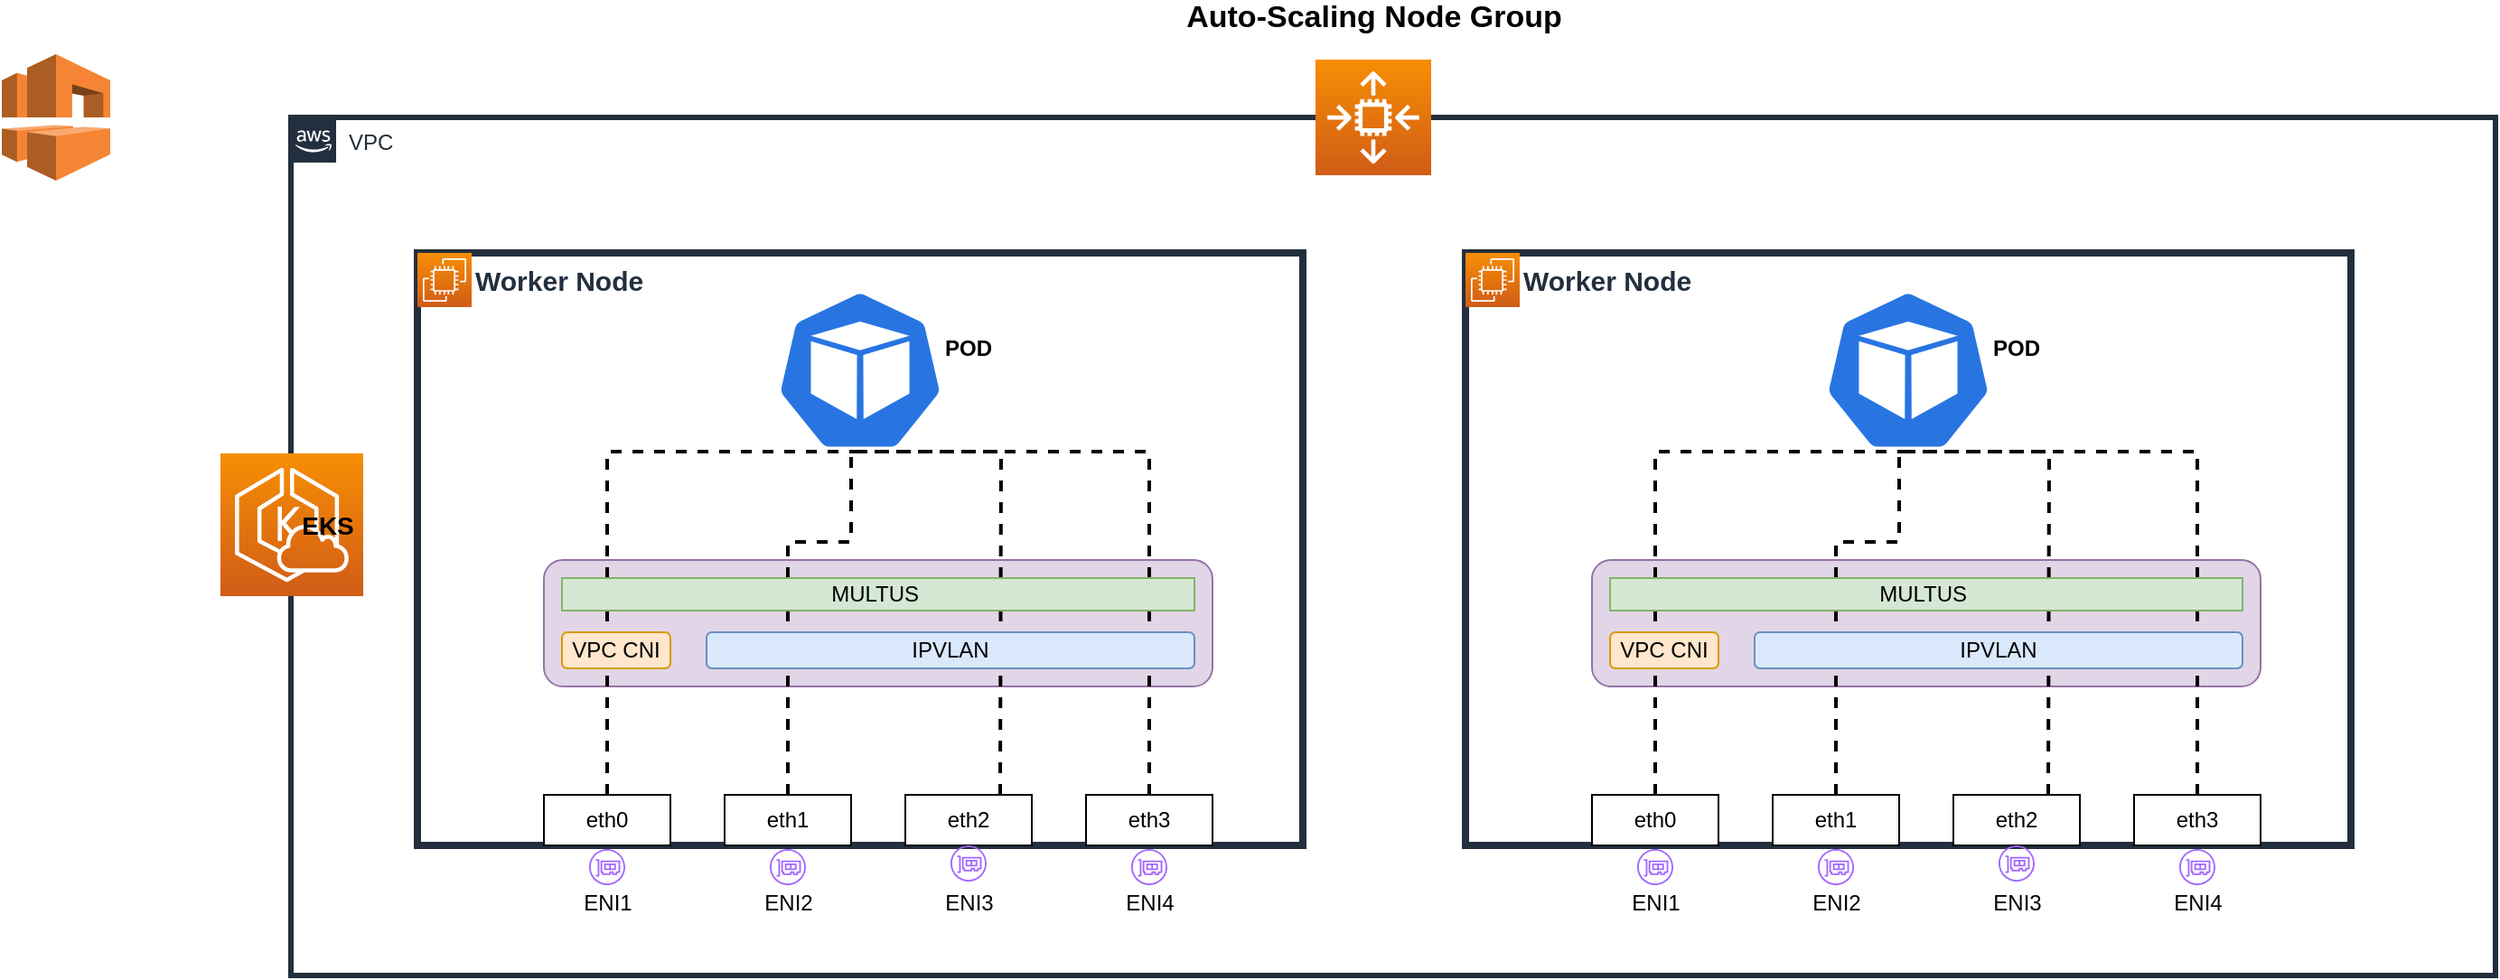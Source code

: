 <mxfile version="15.5.9" type="github">
  <diagram id="Ht1M8jgEwFfnCIfOTk4-" name="Page-1">
    <mxGraphModel dx="1261" dy="855" grid="1" gridSize="10" guides="1" tooltips="1" connect="1" arrows="1" fold="1" page="1" pageScale="1" pageWidth="1169" pageHeight="827" math="0" shadow="0">
      <root>
        <mxCell id="0" />
        <mxCell id="1" parent="0" />
        <mxCell id="UEzPUAAOIrF-is8g5C7q-75" value="VPC&amp;nbsp;" style="points=[[0,0],[0.25,0],[0.5,0],[0.75,0],[1,0],[1,0.25],[1,0.5],[1,0.75],[1,1],[0.75,1],[0.5,1],[0.25,1],[0,1],[0,0.75],[0,0.5],[0,0.25]];outlineConnect=0;gradientColor=none;html=1;whiteSpace=wrap;fontSize=12;fontStyle=0;shape=mxgraph.aws4.group;grIcon=mxgraph.aws4.group_aws_cloud_alt;strokeColor=#232F3E;fillColor=default;verticalAlign=top;align=left;spacingLeft=30;fontColor=#232F3E;dashed=0;labelBackgroundColor=#ffffff;strokeWidth=3;" parent="1" vertex="1">
          <mxGeometry x="170" y="75" width="1220" height="475" as="geometry" />
        </mxCell>
        <mxCell id="UEzPUAAOIrF-is8g5C7q-74" value="&lt;font style=&quot;font-size: 15px&quot;&gt;&lt;b&gt;Worker Node&lt;/b&gt;&lt;/font&gt;" style="points=[[0,0],[0.25,0],[0.5,0],[0.75,0],[1,0],[1,0.25],[1,0.5],[1,0.75],[1,1],[0.75,1],[0.5,1],[0.25,1],[0,1],[0,0.75],[0,0.5],[0,0.25]];outlineConnect=0;gradientColor=none;html=1;whiteSpace=wrap;fontSize=12;fontStyle=0;shape=mxgraph.aws4.group;grIcon=mxgraph.aws4.group_aws_cloud_alt;strokeColor=#232F3E;fillColor=none;verticalAlign=top;align=left;spacingLeft=30;fontColor=#232F3E;labelBackgroundColor=#ffffff;strokeWidth=4;" parent="1" vertex="1">
          <mxGeometry x="240" y="150" width="490" height="328" as="geometry" />
        </mxCell>
        <mxCell id="gU0P7Zyu-yOwMkjjiY7t-1" value="" style="sketch=0;points=[[0,0,0],[0.25,0,0],[0.5,0,0],[0.75,0,0],[1,0,0],[0,1,0],[0.25,1,0],[0.5,1,0],[0.75,1,0],[1,1,0],[0,0.25,0],[0,0.5,0],[0,0.75,0],[1,0.25,0],[1,0.5,0],[1,0.75,0]];outlineConnect=0;fontColor=#232F3E;gradientColor=#F78E04;gradientDirection=north;fillColor=#D05C17;strokeColor=#ffffff;dashed=0;verticalLabelPosition=bottom;verticalAlign=top;align=center;html=1;fontSize=12;fontStyle=0;aspect=fixed;shape=mxgraph.aws4.resourceIcon;resIcon=mxgraph.aws4.eks_cloud;" vertex="1" parent="1">
          <mxGeometry x="131" y="261" width="79" height="79" as="geometry" />
        </mxCell>
        <mxCell id="gU0P7Zyu-yOwMkjjiY7t-3" value="" style="outlineConnect=0;dashed=0;verticalLabelPosition=bottom;verticalAlign=top;align=center;html=1;shape=mxgraph.aws3.vpc;fillColor=#F58534;gradientColor=none;" vertex="1" parent="1">
          <mxGeometry x="10" y="40" width="60" height="70" as="geometry" />
        </mxCell>
        <mxCell id="gU0P7Zyu-yOwMkjjiY7t-9" value="" style="sketch=0;outlineConnect=0;fontColor=#232F3E;gradientColor=none;fillColor=#A166FF;strokeColor=none;dashed=0;verticalLabelPosition=bottom;verticalAlign=top;align=center;html=1;fontSize=12;fontStyle=0;aspect=fixed;pointerEvents=1;shape=mxgraph.aws4.elastic_network_interface;" vertex="1" parent="1">
          <mxGeometry x="435" y="480" width="20" height="20" as="geometry" />
        </mxCell>
        <mxCell id="gU0P7Zyu-yOwMkjjiY7t-11" value="" style="sketch=0;outlineConnect=0;fontColor=#232F3E;gradientColor=none;fillColor=#A166FF;strokeColor=none;dashed=0;verticalLabelPosition=bottom;verticalAlign=top;align=center;html=1;fontSize=12;fontStyle=0;aspect=fixed;pointerEvents=1;shape=mxgraph.aws4.elastic_network_interface;" vertex="1" parent="1">
          <mxGeometry x="335" y="480" width="20" height="20" as="geometry" />
        </mxCell>
        <mxCell id="gU0P7Zyu-yOwMkjjiY7t-17" value="" style="rounded=1;whiteSpace=wrap;html=1;fillColor=#e1d5e7;strokeColor=#9673a6;" vertex="1" parent="1">
          <mxGeometry x="310" y="320" width="370" height="70" as="geometry" />
        </mxCell>
        <mxCell id="gU0P7Zyu-yOwMkjjiY7t-18" value="" style="sketch=0;points=[[0,0,0],[0.25,0,0],[0.5,0,0],[0.75,0,0],[1,0,0],[0,1,0],[0.25,1,0],[0.5,1,0],[0.75,1,0],[1,1,0],[0,0.25,0],[0,0.5,0],[0,0.75,0],[1,0.25,0],[1,0.5,0],[1,0.75,0]];outlineConnect=0;fontColor=#232F3E;gradientColor=#F78E04;gradientDirection=north;fillColor=#D05C17;strokeColor=#ffffff;dashed=0;verticalLabelPosition=bottom;verticalAlign=top;align=center;html=1;fontSize=12;fontStyle=0;aspect=fixed;shape=mxgraph.aws4.resourceIcon;resIcon=mxgraph.aws4.ec2;" vertex="1" parent="1">
          <mxGeometry x="240" y="150" width="30" height="30" as="geometry" />
        </mxCell>
        <mxCell id="gU0P7Zyu-yOwMkjjiY7t-19" value="eth0" style="rounded=0;whiteSpace=wrap;html=1;" vertex="1" parent="1">
          <mxGeometry x="310" y="450" width="70" height="28" as="geometry" />
        </mxCell>
        <mxCell id="gU0P7Zyu-yOwMkjjiY7t-20" value="eth1" style="rounded=0;whiteSpace=wrap;html=1;" vertex="1" parent="1">
          <mxGeometry x="410" y="450" width="70" height="28" as="geometry" />
        </mxCell>
        <mxCell id="gU0P7Zyu-yOwMkjjiY7t-21" value="eth2" style="rounded=0;whiteSpace=wrap;html=1;" vertex="1" parent="1">
          <mxGeometry x="510" y="450" width="70" height="28" as="geometry" />
        </mxCell>
        <mxCell id="gU0P7Zyu-yOwMkjjiY7t-22" value="eth3" style="rounded=0;whiteSpace=wrap;html=1;" vertex="1" parent="1">
          <mxGeometry x="610" y="450" width="70" height="28" as="geometry" />
        </mxCell>
        <mxCell id="gU0P7Zyu-yOwMkjjiY7t-25" value="" style="sketch=0;outlineConnect=0;fontColor=#232F3E;gradientColor=none;fillColor=#A166FF;strokeColor=none;dashed=0;verticalLabelPosition=bottom;verticalAlign=top;align=center;html=1;fontSize=12;fontStyle=0;aspect=fixed;pointerEvents=1;shape=mxgraph.aws4.elastic_network_interface;" vertex="1" parent="1">
          <mxGeometry x="535" y="478" width="20" height="20" as="geometry" />
        </mxCell>
        <mxCell id="gU0P7Zyu-yOwMkjjiY7t-26" value="" style="sketch=0;outlineConnect=0;fontColor=#232F3E;gradientColor=none;fillColor=#A166FF;strokeColor=none;dashed=0;verticalLabelPosition=bottom;verticalAlign=top;align=center;html=1;fontSize=12;fontStyle=0;aspect=fixed;pointerEvents=1;shape=mxgraph.aws4.elastic_network_interface;" vertex="1" parent="1">
          <mxGeometry x="635" y="480" width="20" height="20" as="geometry" />
        </mxCell>
        <mxCell id="gU0P7Zyu-yOwMkjjiY7t-27" value="" style="sketch=0;html=1;dashed=0;whitespace=wrap;fillColor=#2875E2;strokeColor=#ffffff;points=[[0.005,0.63,0],[0.1,0.2,0],[0.9,0.2,0],[0.5,0,0],[0.995,0.63,0],[0.72,0.99,0],[0.5,1,0],[0.28,0.99,0]];shape=mxgraph.kubernetes.icon;prIcon=pod" vertex="1" parent="1">
          <mxGeometry x="435" y="170" width="100" height="90" as="geometry" />
        </mxCell>
        <mxCell id="gU0P7Zyu-yOwMkjjiY7t-35" value="" style="endArrow=none;dashed=1;html=1;rounded=0;entryX=0.5;entryY=0;entryDx=0;entryDy=0;strokeWidth=2;" edge="1" parent="1" target="gU0P7Zyu-yOwMkjjiY7t-19">
          <mxGeometry width="50" height="50" relative="1" as="geometry">
            <mxPoint x="485" y="260" as="sourcePoint" />
            <mxPoint x="350" y="450" as="targetPoint" />
            <Array as="points">
              <mxPoint x="345" y="260" />
            </Array>
          </mxGeometry>
        </mxCell>
        <mxCell id="gU0P7Zyu-yOwMkjjiY7t-23" value="VPC CNI" style="rounded=1;whiteSpace=wrap;html=1;fillColor=#ffe6cc;strokeColor=#d79b00;" vertex="1" parent="1">
          <mxGeometry x="320" y="360" width="60" height="20" as="geometry" />
        </mxCell>
        <mxCell id="gU0P7Zyu-yOwMkjjiY7t-38" value="" style="endArrow=none;dashed=1;html=1;rounded=0;exitX=0.5;exitY=0;exitDx=0;exitDy=0;strokeWidth=2;" edge="1" parent="1" source="gU0P7Zyu-yOwMkjjiY7t-20">
          <mxGeometry width="50" height="50" relative="1" as="geometry">
            <mxPoint x="590" y="340" as="sourcePoint" />
            <mxPoint x="480" y="260" as="targetPoint" />
            <Array as="points">
              <mxPoint x="445" y="310" />
              <mxPoint x="480" y="310" />
            </Array>
          </mxGeometry>
        </mxCell>
        <mxCell id="gU0P7Zyu-yOwMkjjiY7t-39" value="" style="endArrow=none;dashed=1;html=1;rounded=0;entryX=0.5;entryY=1;entryDx=0;entryDy=0;entryPerimeter=0;exitX=0.75;exitY=0;exitDx=0;exitDy=0;strokeWidth=2;" edge="1" parent="1" source="gU0P7Zyu-yOwMkjjiY7t-21" target="gU0P7Zyu-yOwMkjjiY7t-27">
          <mxGeometry width="50" height="50" relative="1" as="geometry">
            <mxPoint x="590" y="340" as="sourcePoint" />
            <mxPoint x="640" y="290" as="targetPoint" />
            <Array as="points">
              <mxPoint x="563" y="260" />
            </Array>
          </mxGeometry>
        </mxCell>
        <mxCell id="gU0P7Zyu-yOwMkjjiY7t-40" value="&lt;font style=&quot;font-size: 14px&quot;&gt;&lt;b&gt;EKS&lt;/b&gt;&lt;/font&gt;" style="text;html=1;align=center;verticalAlign=middle;resizable=0;points=[];autosize=1;strokeColor=none;fillColor=none;" vertex="1" parent="1">
          <mxGeometry x="170" y="290.5" width="40" height="20" as="geometry" />
        </mxCell>
        <mxCell id="gU0P7Zyu-yOwMkjjiY7t-41" value="" style="endArrow=none;dashed=1;html=1;rounded=0;exitX=0.5;exitY=0;exitDx=0;exitDy=0;strokeColor=default;strokeWidth=2;" edge="1" parent="1" source="gU0P7Zyu-yOwMkjjiY7t-22">
          <mxGeometry width="50" height="50" relative="1" as="geometry">
            <mxPoint x="590" y="340" as="sourcePoint" />
            <mxPoint x="480" y="260" as="targetPoint" />
            <Array as="points">
              <mxPoint x="645" y="260" />
            </Array>
          </mxGeometry>
        </mxCell>
        <mxCell id="gU0P7Zyu-yOwMkjjiY7t-24" value="IPVLAN" style="rounded=1;whiteSpace=wrap;html=1;fillColor=#dae8fc;strokeColor=#6c8ebf;" vertex="1" parent="1">
          <mxGeometry x="400" y="360" width="270" height="20" as="geometry" />
        </mxCell>
        <mxCell id="gU0P7Zyu-yOwMkjjiY7t-33" value="MULTUS&amp;nbsp;" style="rounded=0;whiteSpace=wrap;html=1;fillColor=#d5e8d4;strokeColor=#82b366;" vertex="1" parent="1">
          <mxGeometry x="320" y="330" width="350" height="18" as="geometry" />
        </mxCell>
        <mxCell id="gU0P7Zyu-yOwMkjjiY7t-42" value="ENI1" style="text;html=1;align=center;verticalAlign=middle;resizable=0;points=[];autosize=1;strokeColor=none;fillColor=none;" vertex="1" parent="1">
          <mxGeometry x="325" y="500" width="40" height="20" as="geometry" />
        </mxCell>
        <mxCell id="gU0P7Zyu-yOwMkjjiY7t-43" value="ENI2" style="text;html=1;align=center;verticalAlign=middle;resizable=0;points=[];autosize=1;strokeColor=none;fillColor=none;" vertex="1" parent="1">
          <mxGeometry x="425" y="500" width="40" height="20" as="geometry" />
        </mxCell>
        <mxCell id="gU0P7Zyu-yOwMkjjiY7t-44" value="ENI3" style="text;html=1;align=center;verticalAlign=middle;resizable=0;points=[];autosize=1;strokeColor=none;fillColor=none;" vertex="1" parent="1">
          <mxGeometry x="525" y="500" width="40" height="20" as="geometry" />
        </mxCell>
        <mxCell id="gU0P7Zyu-yOwMkjjiY7t-45" value="ENI4" style="text;html=1;align=center;verticalAlign=middle;resizable=0;points=[];autosize=1;strokeColor=none;fillColor=none;" vertex="1" parent="1">
          <mxGeometry x="625" y="500" width="40" height="20" as="geometry" />
        </mxCell>
        <mxCell id="gU0P7Zyu-yOwMkjjiY7t-49" value="&lt;b&gt;POD&lt;/b&gt;" style="text;html=1;strokeColor=none;fillColor=none;align=center;verticalAlign=middle;whiteSpace=wrap;rounded=0;" vertex="1" parent="1">
          <mxGeometry x="515" y="188" width="60" height="30" as="geometry" />
        </mxCell>
        <mxCell id="gU0P7Zyu-yOwMkjjiY7t-56" value="&lt;font style=&quot;font-size: 15px&quot;&gt;&lt;b&gt;Worker Node&lt;/b&gt;&lt;/font&gt;" style="points=[[0,0],[0.25,0],[0.5,0],[0.75,0],[1,0],[1,0.25],[1,0.5],[1,0.75],[1,1],[0.75,1],[0.5,1],[0.25,1],[0,1],[0,0.75],[0,0.5],[0,0.25]];outlineConnect=0;gradientColor=none;html=1;whiteSpace=wrap;fontSize=12;fontStyle=0;shape=mxgraph.aws4.group;grIcon=mxgraph.aws4.group_aws_cloud_alt;strokeColor=#232F3E;fillColor=none;verticalAlign=top;align=left;spacingLeft=30;fontColor=#232F3E;labelBackgroundColor=#ffffff;strokeWidth=4;" vertex="1" parent="1">
          <mxGeometry x="820" y="150" width="490" height="328" as="geometry" />
        </mxCell>
        <mxCell id="gU0P7Zyu-yOwMkjjiY7t-58" value="" style="sketch=0;outlineConnect=0;fontColor=#232F3E;gradientColor=none;fillColor=#A166FF;strokeColor=none;dashed=0;verticalLabelPosition=bottom;verticalAlign=top;align=center;html=1;fontSize=12;fontStyle=0;aspect=fixed;pointerEvents=1;shape=mxgraph.aws4.elastic_network_interface;" vertex="1" parent="1">
          <mxGeometry x="1015" y="480" width="20" height="20" as="geometry" />
        </mxCell>
        <mxCell id="gU0P7Zyu-yOwMkjjiY7t-59" value="" style="sketch=0;outlineConnect=0;fontColor=#232F3E;gradientColor=none;fillColor=#A166FF;strokeColor=none;dashed=0;verticalLabelPosition=bottom;verticalAlign=top;align=center;html=1;fontSize=12;fontStyle=0;aspect=fixed;pointerEvents=1;shape=mxgraph.aws4.elastic_network_interface;" vertex="1" parent="1">
          <mxGeometry x="915" y="480" width="20" height="20" as="geometry" />
        </mxCell>
        <mxCell id="gU0P7Zyu-yOwMkjjiY7t-60" value="" style="rounded=1;whiteSpace=wrap;html=1;fillColor=#e1d5e7;strokeColor=#9673a6;" vertex="1" parent="1">
          <mxGeometry x="890" y="320" width="370" height="70" as="geometry" />
        </mxCell>
        <mxCell id="gU0P7Zyu-yOwMkjjiY7t-61" value="" style="sketch=0;points=[[0,0,0],[0.25,0,0],[0.5,0,0],[0.75,0,0],[1,0,0],[0,1,0],[0.25,1,0],[0.5,1,0],[0.75,1,0],[1,1,0],[0,0.25,0],[0,0.5,0],[0,0.75,0],[1,0.25,0],[1,0.5,0],[1,0.75,0]];outlineConnect=0;fontColor=#232F3E;gradientColor=#F78E04;gradientDirection=north;fillColor=#D05C17;strokeColor=#ffffff;dashed=0;verticalLabelPosition=bottom;verticalAlign=top;align=center;html=1;fontSize=12;fontStyle=0;aspect=fixed;shape=mxgraph.aws4.resourceIcon;resIcon=mxgraph.aws4.ec2;" vertex="1" parent="1">
          <mxGeometry x="820" y="150" width="30" height="30" as="geometry" />
        </mxCell>
        <mxCell id="gU0P7Zyu-yOwMkjjiY7t-62" value="eth0" style="rounded=0;whiteSpace=wrap;html=1;" vertex="1" parent="1">
          <mxGeometry x="890" y="450" width="70" height="28" as="geometry" />
        </mxCell>
        <mxCell id="gU0P7Zyu-yOwMkjjiY7t-63" value="eth1" style="rounded=0;whiteSpace=wrap;html=1;" vertex="1" parent="1">
          <mxGeometry x="990" y="450" width="70" height="28" as="geometry" />
        </mxCell>
        <mxCell id="gU0P7Zyu-yOwMkjjiY7t-64" value="eth2" style="rounded=0;whiteSpace=wrap;html=1;" vertex="1" parent="1">
          <mxGeometry x="1090" y="450" width="70" height="28" as="geometry" />
        </mxCell>
        <mxCell id="gU0P7Zyu-yOwMkjjiY7t-65" value="eth3" style="rounded=0;whiteSpace=wrap;html=1;" vertex="1" parent="1">
          <mxGeometry x="1190" y="450" width="70" height="28" as="geometry" />
        </mxCell>
        <mxCell id="gU0P7Zyu-yOwMkjjiY7t-66" value="" style="sketch=0;outlineConnect=0;fontColor=#232F3E;gradientColor=none;fillColor=#A166FF;strokeColor=none;dashed=0;verticalLabelPosition=bottom;verticalAlign=top;align=center;html=1;fontSize=12;fontStyle=0;aspect=fixed;pointerEvents=1;shape=mxgraph.aws4.elastic_network_interface;" vertex="1" parent="1">
          <mxGeometry x="1115" y="478" width="20" height="20" as="geometry" />
        </mxCell>
        <mxCell id="gU0P7Zyu-yOwMkjjiY7t-67" value="" style="sketch=0;outlineConnect=0;fontColor=#232F3E;gradientColor=none;fillColor=#A166FF;strokeColor=none;dashed=0;verticalLabelPosition=bottom;verticalAlign=top;align=center;html=1;fontSize=12;fontStyle=0;aspect=fixed;pointerEvents=1;shape=mxgraph.aws4.elastic_network_interface;" vertex="1" parent="1">
          <mxGeometry x="1215" y="480" width="20" height="20" as="geometry" />
        </mxCell>
        <mxCell id="gU0P7Zyu-yOwMkjjiY7t-68" value="" style="sketch=0;html=1;dashed=0;whitespace=wrap;fillColor=#2875E2;strokeColor=#ffffff;points=[[0.005,0.63,0],[0.1,0.2,0],[0.9,0.2,0],[0.5,0,0],[0.995,0.63,0],[0.72,0.99,0],[0.5,1,0],[0.28,0.99,0]];shape=mxgraph.kubernetes.icon;prIcon=pod" vertex="1" parent="1">
          <mxGeometry x="1015" y="170" width="100" height="90" as="geometry" />
        </mxCell>
        <mxCell id="gU0P7Zyu-yOwMkjjiY7t-69" value="" style="endArrow=none;dashed=1;html=1;rounded=0;entryX=0.5;entryY=0;entryDx=0;entryDy=0;strokeWidth=2;" edge="1" parent="1" target="gU0P7Zyu-yOwMkjjiY7t-62">
          <mxGeometry width="50" height="50" relative="1" as="geometry">
            <mxPoint x="1065" y="260" as="sourcePoint" />
            <mxPoint x="930" y="450" as="targetPoint" />
            <Array as="points">
              <mxPoint x="925" y="260" />
            </Array>
          </mxGeometry>
        </mxCell>
        <mxCell id="gU0P7Zyu-yOwMkjjiY7t-70" value="VPC CNI" style="rounded=1;whiteSpace=wrap;html=1;fillColor=#ffe6cc;strokeColor=#d79b00;" vertex="1" parent="1">
          <mxGeometry x="900" y="360" width="60" height="20" as="geometry" />
        </mxCell>
        <mxCell id="gU0P7Zyu-yOwMkjjiY7t-71" value="" style="endArrow=none;dashed=1;html=1;rounded=0;exitX=0.5;exitY=0;exitDx=0;exitDy=0;strokeWidth=2;" edge="1" parent="1" source="gU0P7Zyu-yOwMkjjiY7t-63">
          <mxGeometry width="50" height="50" relative="1" as="geometry">
            <mxPoint x="1170" y="340" as="sourcePoint" />
            <mxPoint x="1060" y="260" as="targetPoint" />
            <Array as="points">
              <mxPoint x="1025" y="310" />
              <mxPoint x="1060" y="310" />
            </Array>
          </mxGeometry>
        </mxCell>
        <mxCell id="gU0P7Zyu-yOwMkjjiY7t-72" value="" style="endArrow=none;dashed=1;html=1;rounded=0;entryX=0.5;entryY=1;entryDx=0;entryDy=0;entryPerimeter=0;exitX=0.75;exitY=0;exitDx=0;exitDy=0;strokeWidth=2;" edge="1" parent="1" source="gU0P7Zyu-yOwMkjjiY7t-64" target="gU0P7Zyu-yOwMkjjiY7t-68">
          <mxGeometry width="50" height="50" relative="1" as="geometry">
            <mxPoint x="1170" y="340" as="sourcePoint" />
            <mxPoint x="1220" y="290" as="targetPoint" />
            <Array as="points">
              <mxPoint x="1143" y="260" />
            </Array>
          </mxGeometry>
        </mxCell>
        <mxCell id="gU0P7Zyu-yOwMkjjiY7t-73" value="" style="endArrow=none;dashed=1;html=1;rounded=0;exitX=0.5;exitY=0;exitDx=0;exitDy=0;strokeColor=default;strokeWidth=2;" edge="1" parent="1" source="gU0P7Zyu-yOwMkjjiY7t-65">
          <mxGeometry width="50" height="50" relative="1" as="geometry">
            <mxPoint x="1170" y="340" as="sourcePoint" />
            <mxPoint x="1060" y="260" as="targetPoint" />
            <Array as="points">
              <mxPoint x="1225" y="260" />
            </Array>
          </mxGeometry>
        </mxCell>
        <mxCell id="gU0P7Zyu-yOwMkjjiY7t-74" value="IPVLAN" style="rounded=1;whiteSpace=wrap;html=1;fillColor=#dae8fc;strokeColor=#6c8ebf;" vertex="1" parent="1">
          <mxGeometry x="980" y="360" width="270" height="20" as="geometry" />
        </mxCell>
        <mxCell id="gU0P7Zyu-yOwMkjjiY7t-75" value="MULTUS&amp;nbsp;" style="rounded=0;whiteSpace=wrap;html=1;fillColor=#d5e8d4;strokeColor=#82b366;" vertex="1" parent="1">
          <mxGeometry x="900" y="330" width="350" height="18" as="geometry" />
        </mxCell>
        <mxCell id="gU0P7Zyu-yOwMkjjiY7t-76" value="ENI1" style="text;html=1;align=center;verticalAlign=middle;resizable=0;points=[];autosize=1;strokeColor=none;fillColor=none;" vertex="1" parent="1">
          <mxGeometry x="905" y="500" width="40" height="20" as="geometry" />
        </mxCell>
        <mxCell id="gU0P7Zyu-yOwMkjjiY7t-77" value="ENI2" style="text;html=1;align=center;verticalAlign=middle;resizable=0;points=[];autosize=1;strokeColor=none;fillColor=none;" vertex="1" parent="1">
          <mxGeometry x="1005" y="500" width="40" height="20" as="geometry" />
        </mxCell>
        <mxCell id="gU0P7Zyu-yOwMkjjiY7t-78" value="ENI3" style="text;html=1;align=center;verticalAlign=middle;resizable=0;points=[];autosize=1;strokeColor=none;fillColor=none;" vertex="1" parent="1">
          <mxGeometry x="1105" y="500" width="40" height="20" as="geometry" />
        </mxCell>
        <mxCell id="gU0P7Zyu-yOwMkjjiY7t-79" value="ENI4" style="text;html=1;align=center;verticalAlign=middle;resizable=0;points=[];autosize=1;strokeColor=none;fillColor=none;" vertex="1" parent="1">
          <mxGeometry x="1205" y="500" width="40" height="20" as="geometry" />
        </mxCell>
        <mxCell id="gU0P7Zyu-yOwMkjjiY7t-82" value="&lt;b&gt;POD&lt;/b&gt;" style="text;html=1;strokeColor=none;fillColor=none;align=center;verticalAlign=middle;whiteSpace=wrap;rounded=0;" vertex="1" parent="1">
          <mxGeometry x="1095" y="188" width="60" height="30" as="geometry" />
        </mxCell>
        <mxCell id="gU0P7Zyu-yOwMkjjiY7t-87" value="" style="sketch=0;points=[[0,0,0],[0.25,0,0],[0.5,0,0],[0.75,0,0],[1,0,0],[0,1,0],[0.25,1,0],[0.5,1,0],[0.75,1,0],[1,1,0],[0,0.25,0],[0,0.5,0],[0,0.75,0],[1,0.25,0],[1,0.5,0],[1,0.75,0]];outlineConnect=0;fontColor=#232F3E;gradientColor=#F78E04;gradientDirection=north;fillColor=#D05C17;strokeColor=#ffffff;dashed=0;verticalLabelPosition=bottom;verticalAlign=top;align=center;html=1;fontSize=12;fontStyle=0;aspect=fixed;shape=mxgraph.aws4.resourceIcon;resIcon=mxgraph.aws4.auto_scaling2;" vertex="1" parent="1">
          <mxGeometry x="737" y="43" width="64" height="64" as="geometry" />
        </mxCell>
        <mxCell id="gU0P7Zyu-yOwMkjjiY7t-88" value="&lt;font style=&quot;font-size: 17px&quot;&gt;&lt;b&gt;Auto-Scaling Node Group&lt;/b&gt;&lt;/font&gt;" style="text;html=1;align=center;verticalAlign=middle;resizable=0;points=[];autosize=1;strokeColor=none;fillColor=none;fontSize=14;" vertex="1" parent="1">
          <mxGeometry x="659" y="10" width="220" height="20" as="geometry" />
        </mxCell>
      </root>
    </mxGraphModel>
  </diagram>
</mxfile>
